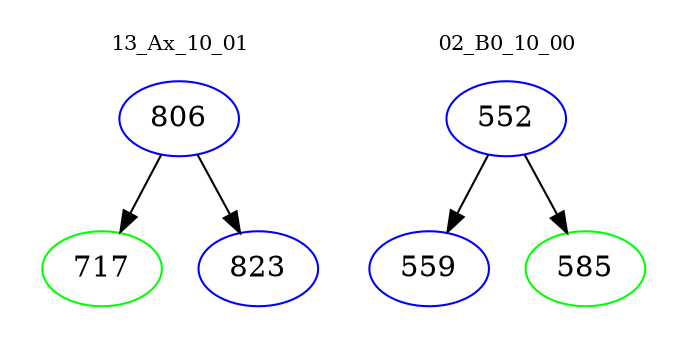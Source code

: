 digraph{
subgraph cluster_0 {
color = white
label = "13_Ax_10_01";
fontsize=10;
T0_806 [label="806", color="blue"]
T0_806 -> T0_717 [color="black"]
T0_717 [label="717", color="green"]
T0_806 -> T0_823 [color="black"]
T0_823 [label="823", color="blue"]
}
subgraph cluster_1 {
color = white
label = "02_B0_10_00";
fontsize=10;
T1_552 [label="552", color="blue"]
T1_552 -> T1_559 [color="black"]
T1_559 [label="559", color="blue"]
T1_552 -> T1_585 [color="black"]
T1_585 [label="585", color="green"]
}
}
